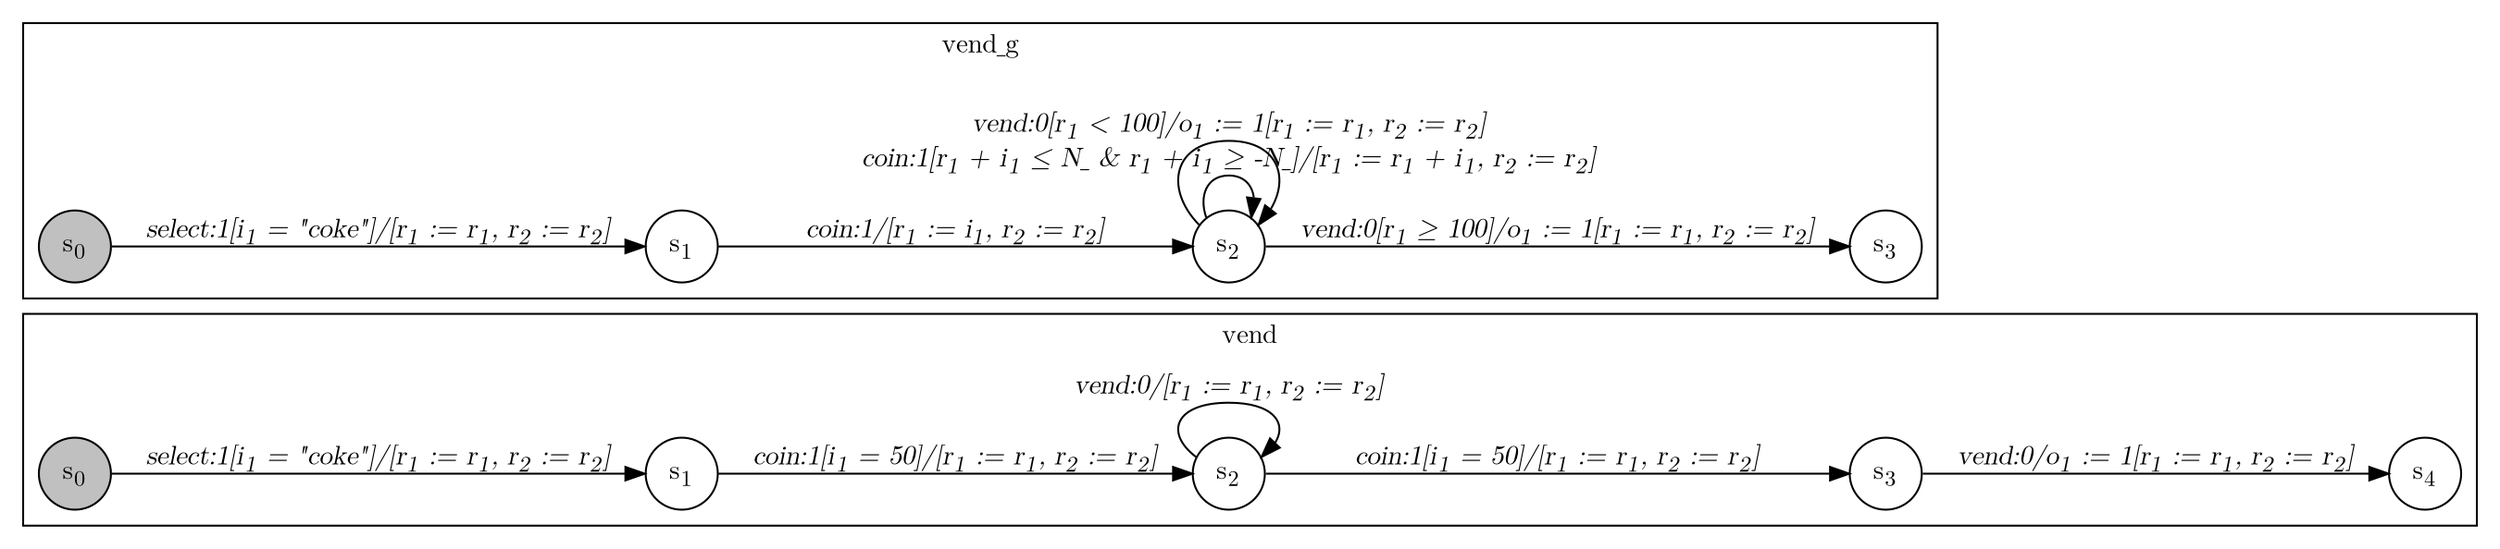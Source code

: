 digraph Generalisation{
    graph [rankdir="LR", fontname="Latin Modern Math"];
    node [color="black", fillcolor="white", shape="circle", style="filled", fontname="Latin Modern Math"];
    edge [fontname="Latin Modern Math"];

  subgraph cluster_1 {
    label = "vend";

    s0a[fillcolor="gray", label=<s<sub>0</sub>>];
    s1a[label=<s<sub>1</sub>>];
    s2a[label=<s<sub>2</sub>>];
    s3a[label=<s<sub>3</sub>>];
    s4a[label=<s<sub>4</sub>>];

    s0a->s1a[label=<<i>select:1&#91;i<sub>1</sub> = "coke"&#93;/&#91;r<sub>1</sub> := r<sub>1</sub>, r<sub>2</sub> := r<sub>2</sub>&#93;</i>>];
    s1a->s2a[label=<<i>coin:1&#91;i<sub>1</sub> = 50&#93;/&#91;r<sub>1</sub> := r<sub>1</sub>, r<sub>2</sub> := r<sub>2</sub>&#93;</i>>];
    s2a->s3a[label=<<i>coin:1&#91;i<sub>1</sub> = 50&#93;/&#91;r<sub>1</sub> := r<sub>1</sub>, r<sub>2</sub> := r<sub>2</sub>&#93;</i>>];
    s3a->s4a[label=<<i>vend:0/o<sub>1</sub> := 1&#91;r<sub>1</sub> := r<sub>1</sub>, r<sub>2</sub> := r<sub>2</sub>&#93;</i>>];
    s2a->s2a[label=<<i>vend:0/&#91;r<sub>1</sub> := r<sub>1</sub>, r<sub>2</sub> := r<sub>2</sub>&#93;</i>>];
  }

  subgraph cluster_2 {
    label = "vend_g";

    s0b[fillcolor="gray", label=<s<sub>0</sub>>];
    s1b[label=<s<sub>1</sub>>];
    s2b[label=<s<sub>2</sub>>];
    s3b[label=<s<sub>3</sub>>];

    s0b->s1b[label=<<i>select:1&#91;i<sub>1</sub> = "coke"&#93;/&#91;r<sub>1</sub> := r<sub>1</sub>, r<sub>2</sub> := r<sub>2</sub>&#93;</i>>];
    s1b->s2b[label=<<i>coin:1/&#91;r<sub>1</sub> := i<sub>1</sub>, r<sub>2</sub> := r<sub>2</sub>&#93;</i>>];
    s2b->s2b[label=<<i>coin:1&#91;r<sub>1</sub> + i<sub>1</sub> &le; N_ &amp; r<sub>1</sub> + i<sub>1</sub> &ge; -N_&#93;/&#91;r<sub>1</sub> := r<sub>1</sub> + i<sub>1</sub>, r<sub>2</sub> := r<sub>2</sub>&#93;</i>>];
    s2b->s3b[label=<<i>vend:0&#91;r<sub>1</sub> &ge; 100&#93;/o<sub>1</sub> := 1&#91;r<sub>1</sub> := r<sub>1</sub>, r<sub>2</sub> := r<sub>2</sub>&#93;</i>>];
    s2b->s2b[label=<<i>vend:0&#91;r<sub>1</sub> &lt; 100&#93;/o<sub>1</sub> := 1&#91;r<sub>1</sub> := r<sub>1</sub>, r<sub>2</sub> := r<sub>2</sub>&#93;</i>>];
  }
}

